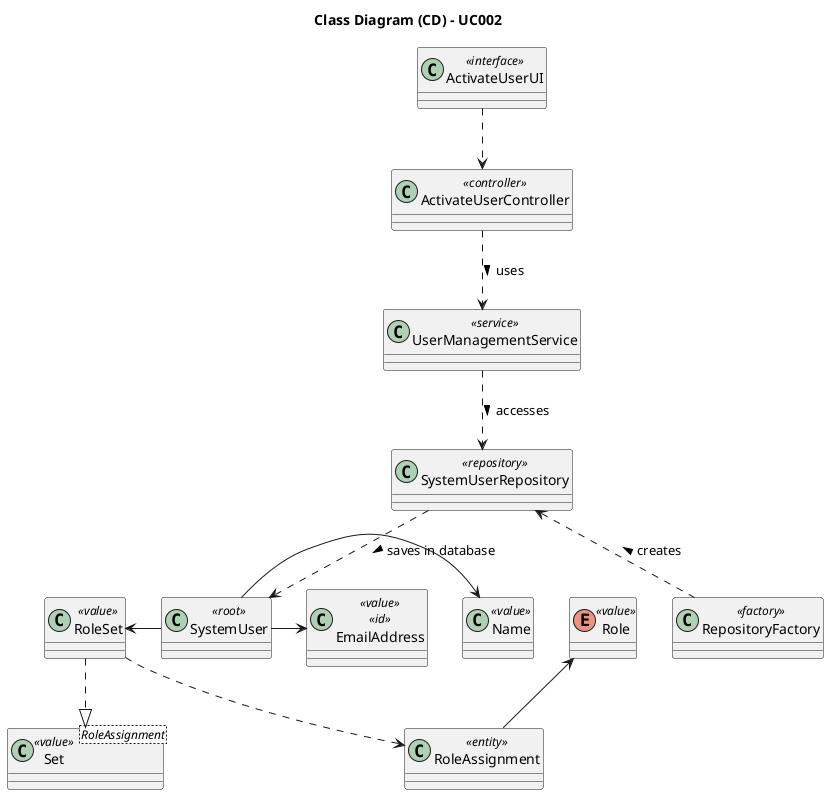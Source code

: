 @startuml
skinparam packageStyle rectangle
skinparam shadowing false

skinparam classAttributeIconSize 0

title Class Diagram (CD) - UC002

class ActivateUserUI <<interface>>

class ActivateUserController <<controller>>

class UserManagementService <<service>>

class SystemUserRepository <<repository>>

class RepositoryFactory <<factory>>

class EmailAddress <<value>> <<id>>

class SystemUser <<root>>

class Name <<value>>

class RoleSet <<value>>

class RoleAssignment <<entity>>

enum Role <<value>>

class RoleSet <<value>>

class Set<RoleAssignment> <<value>>

ActivateUserUI ..> ActivateUserController

ActivateUserController ..> UserManagementService : uses >

UserManagementService ..> SystemUserRepository : accesses >

SystemUserRepository <.. RepositoryFactory : creates <
SystemUserRepository ..> SystemUser : saves in database >

SystemUser -> Name
SystemUser -> EmailAddress
SystemUser -left-> RoleSet
RoleSet ..|> Set
RoleSet .down.> RoleAssignment
Role <-down- RoleAssignment

@enduml
